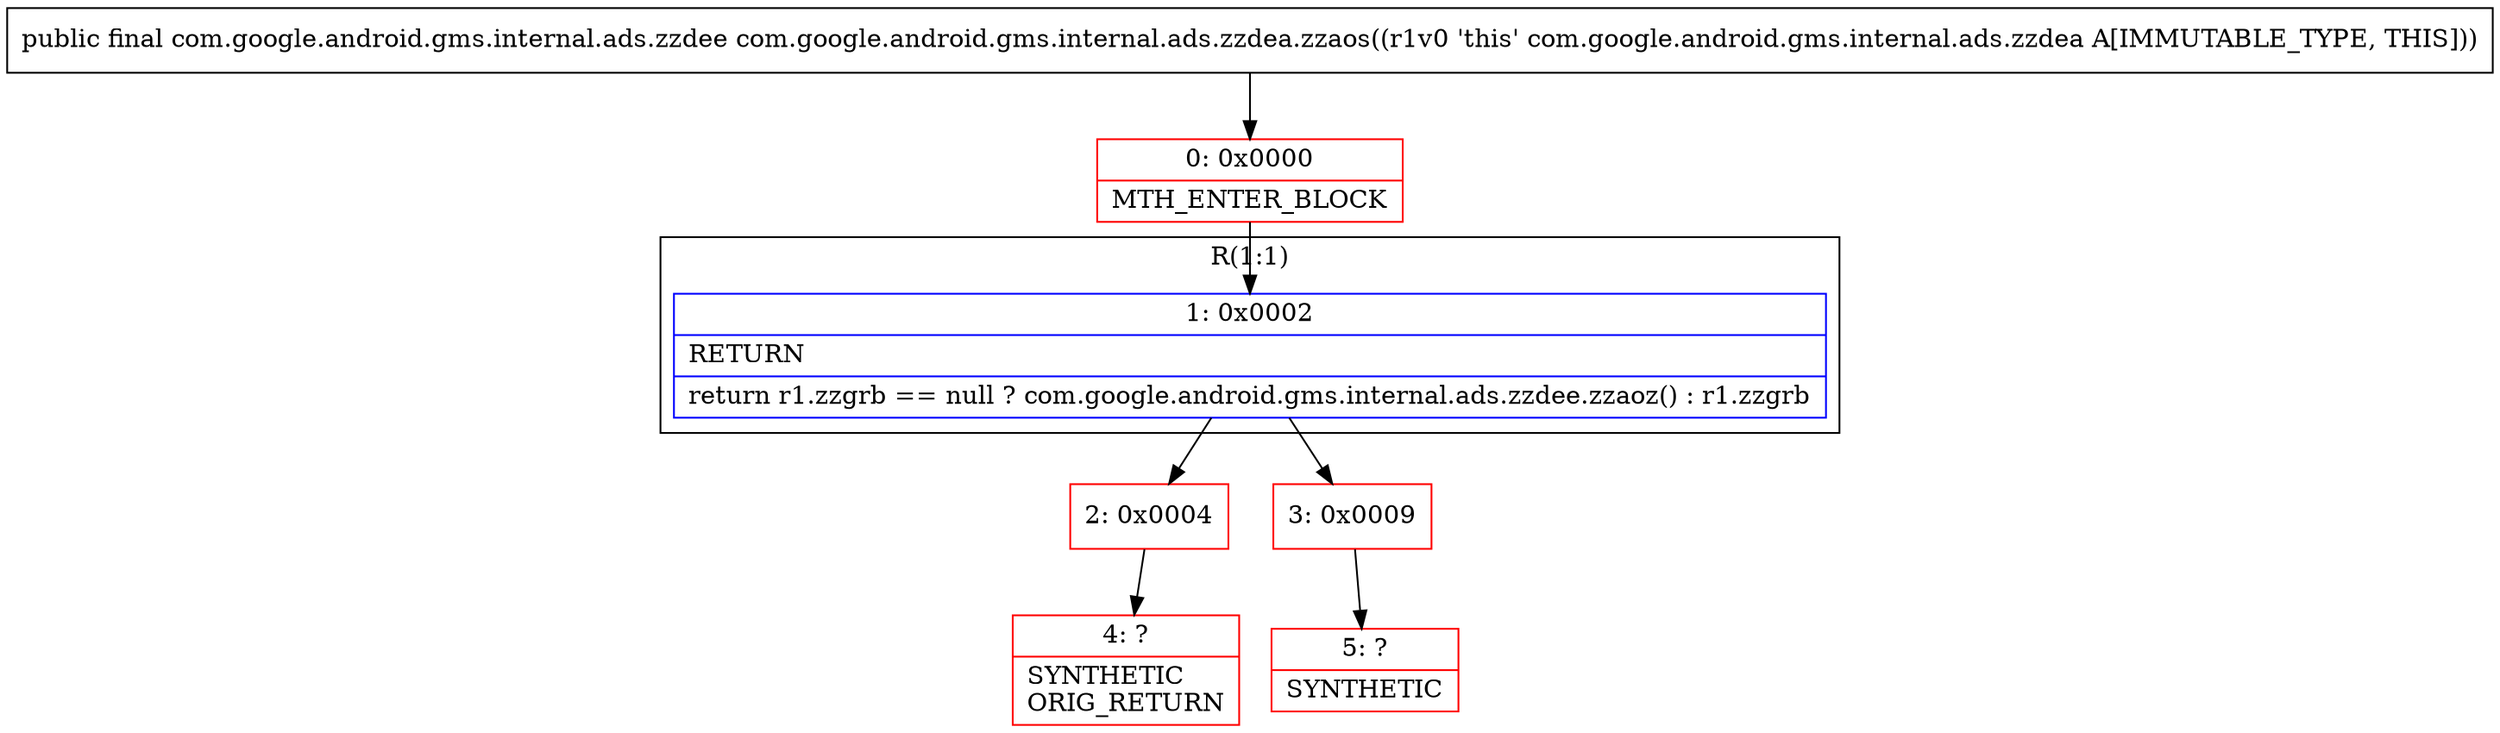 digraph "CFG forcom.google.android.gms.internal.ads.zzdea.zzaos()Lcom\/google\/android\/gms\/internal\/ads\/zzdee;" {
subgraph cluster_Region_461630560 {
label = "R(1:1)";
node [shape=record,color=blue];
Node_1 [shape=record,label="{1\:\ 0x0002|RETURN\l|return r1.zzgrb == null ? com.google.android.gms.internal.ads.zzdee.zzaoz() : r1.zzgrb\l}"];
}
Node_0 [shape=record,color=red,label="{0\:\ 0x0000|MTH_ENTER_BLOCK\l}"];
Node_2 [shape=record,color=red,label="{2\:\ 0x0004}"];
Node_3 [shape=record,color=red,label="{3\:\ 0x0009}"];
Node_4 [shape=record,color=red,label="{4\:\ ?|SYNTHETIC\lORIG_RETURN\l}"];
Node_5 [shape=record,color=red,label="{5\:\ ?|SYNTHETIC\l}"];
MethodNode[shape=record,label="{public final com.google.android.gms.internal.ads.zzdee com.google.android.gms.internal.ads.zzdea.zzaos((r1v0 'this' com.google.android.gms.internal.ads.zzdea A[IMMUTABLE_TYPE, THIS])) }"];
MethodNode -> Node_0;
Node_1 -> Node_2;
Node_1 -> Node_3;
Node_0 -> Node_1;
Node_2 -> Node_4;
Node_3 -> Node_5;
}

